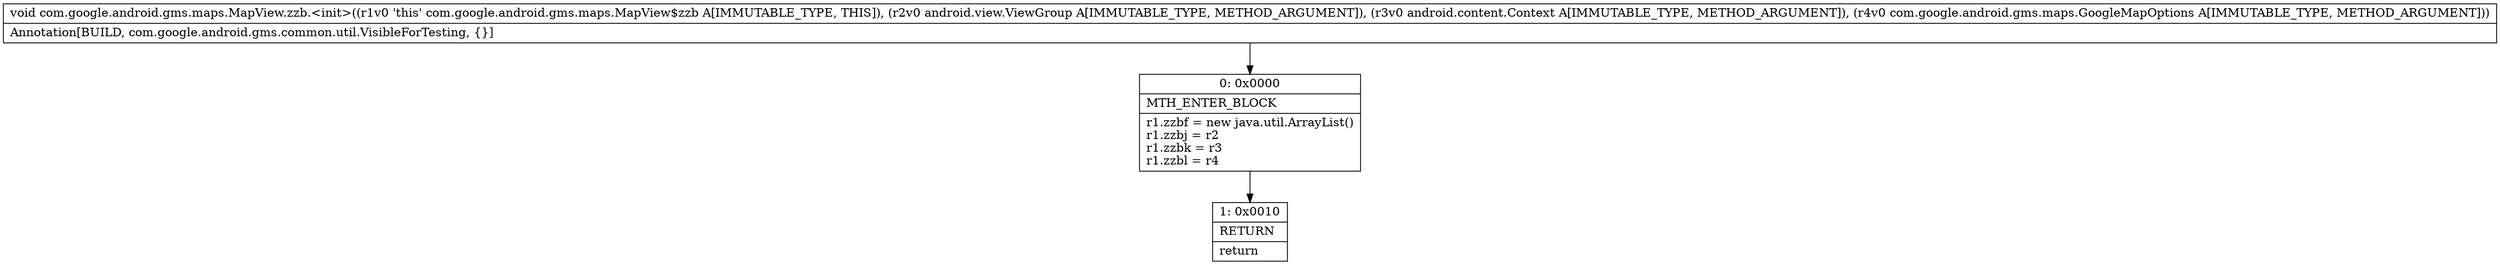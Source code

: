 digraph "CFG forcom.google.android.gms.maps.MapView.zzb.\<init\>(Landroid\/view\/ViewGroup;Landroid\/content\/Context;Lcom\/google\/android\/gms\/maps\/GoogleMapOptions;)V" {
Node_0 [shape=record,label="{0\:\ 0x0000|MTH_ENTER_BLOCK\l|r1.zzbf = new java.util.ArrayList()\lr1.zzbj = r2\lr1.zzbk = r3\lr1.zzbl = r4\l}"];
Node_1 [shape=record,label="{1\:\ 0x0010|RETURN\l|return\l}"];
MethodNode[shape=record,label="{void com.google.android.gms.maps.MapView.zzb.\<init\>((r1v0 'this' com.google.android.gms.maps.MapView$zzb A[IMMUTABLE_TYPE, THIS]), (r2v0 android.view.ViewGroup A[IMMUTABLE_TYPE, METHOD_ARGUMENT]), (r3v0 android.content.Context A[IMMUTABLE_TYPE, METHOD_ARGUMENT]), (r4v0 com.google.android.gms.maps.GoogleMapOptions A[IMMUTABLE_TYPE, METHOD_ARGUMENT]))  | Annotation[BUILD, com.google.android.gms.common.util.VisibleForTesting, \{\}]\l}"];
MethodNode -> Node_0;
Node_0 -> Node_1;
}

